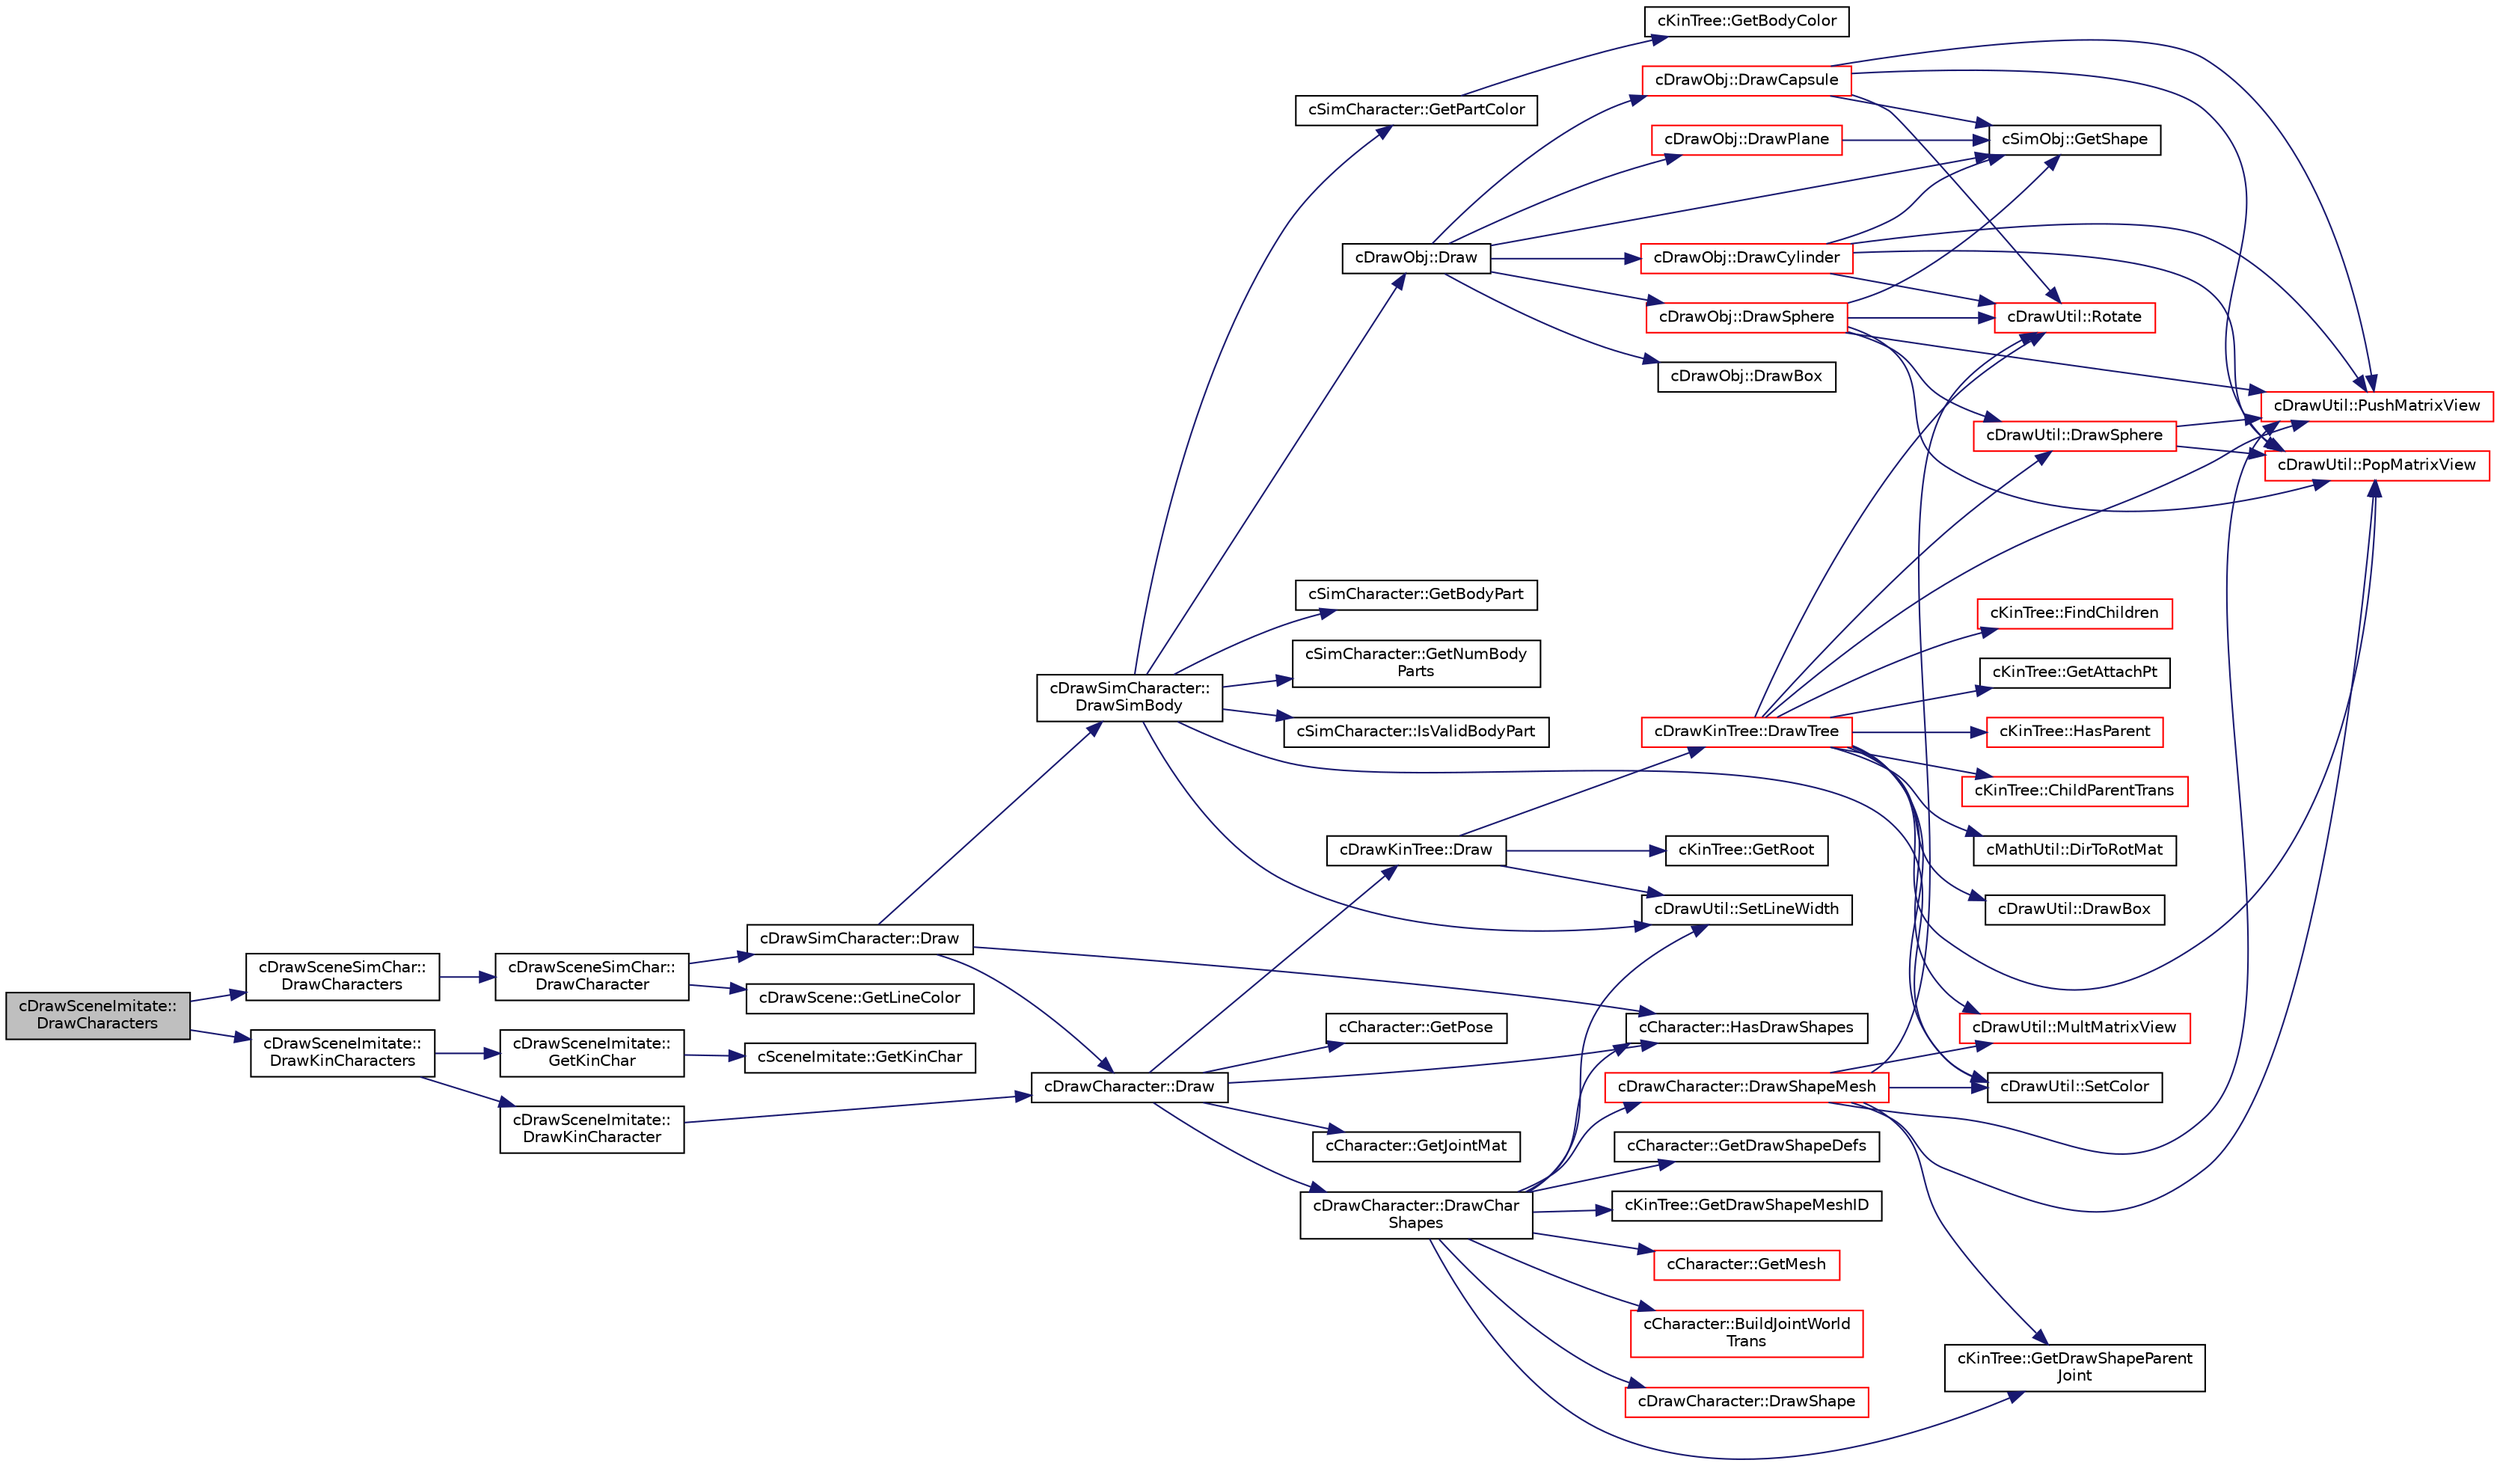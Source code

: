 digraph "cDrawSceneImitate::DrawCharacters"
{
 // LATEX_PDF_SIZE
  edge [fontname="Helvetica",fontsize="10",labelfontname="Helvetica",labelfontsize="10"];
  node [fontname="Helvetica",fontsize="10",shape=record];
  rankdir="LR";
  Node1 [label="cDrawSceneImitate::\lDrawCharacters",height=0.2,width=0.4,color="black", fillcolor="grey75", style="filled", fontcolor="black",tooltip=" "];
  Node1 -> Node2 [color="midnightblue",fontsize="10",style="solid",fontname="Helvetica"];
  Node2 [label="cDrawSceneSimChar::\lDrawCharacters",height=0.2,width=0.4,color="black", fillcolor="white", style="filled",URL="$classc_draw_scene_sim_char.html#a42c219313900b7bb670e339ca1e9fdea",tooltip=" "];
  Node2 -> Node3 [color="midnightblue",fontsize="10",style="solid",fontname="Helvetica"];
  Node3 [label="cDrawSceneSimChar::\lDrawCharacter",height=0.2,width=0.4,color="black", fillcolor="white", style="filled",URL="$classc_draw_scene_sim_char.html#a09e34a109f247453e5e135a60867a43c",tooltip=" "];
  Node3 -> Node4 [color="midnightblue",fontsize="10",style="solid",fontname="Helvetica"];
  Node4 [label="cDrawSimCharacter::Draw",height=0.2,width=0.4,color="black", fillcolor="white", style="filled",URL="$classc_draw_sim_character.html#a9f0a67297252bd88282ad212bf032733",tooltip=" "];
  Node4 -> Node5 [color="midnightblue",fontsize="10",style="solid",fontname="Helvetica"];
  Node5 [label="cDrawCharacter::Draw",height=0.2,width=0.4,color="black", fillcolor="white", style="filled",URL="$classc_draw_character.html#a85afe23957fc54b3d058f91770b2537e",tooltip=" "];
  Node5 -> Node6 [color="midnightblue",fontsize="10",style="solid",fontname="Helvetica"];
  Node6 [label="cDrawKinTree::Draw",height=0.2,width=0.4,color="black", fillcolor="white", style="filled",URL="$classc_draw_kin_tree.html#a8152937a4528ee5cc347b252fed16a3f",tooltip=" "];
  Node6 -> Node7 [color="midnightblue",fontsize="10",style="solid",fontname="Helvetica"];
  Node7 [label="cDrawKinTree::DrawTree",height=0.2,width=0.4,color="red", fillcolor="white", style="filled",URL="$classc_draw_kin_tree.html#a3ac3fbab30458f7a0fd843c18e10885b",tooltip=" "];
  Node7 -> Node8 [color="midnightblue",fontsize="10",style="solid",fontname="Helvetica"];
  Node8 [label="cKinTree::ChildParentTrans",height=0.2,width=0.4,color="red", fillcolor="white", style="filled",URL="$classc_kin_tree.html#a128b028d804ebd233a3cf65eeffd843a",tooltip=" "];
  Node7 -> Node31 [color="midnightblue",fontsize="10",style="solid",fontname="Helvetica"];
  Node31 [label="cMathUtil::DirToRotMat",height=0.2,width=0.4,color="black", fillcolor="white", style="filled",URL="$classc_math_util.html#a6c5d013c4019059b4c5a7d6b740cee5a",tooltip=" "];
  Node7 -> Node32 [color="midnightblue",fontsize="10",style="solid",fontname="Helvetica"];
  Node32 [label="cDrawUtil::DrawBox",height=0.2,width=0.4,color="black", fillcolor="white", style="filled",URL="$classc_draw_util.html#a92534f236083fbaf2429dafbe0a3fd54",tooltip=" "];
  Node7 -> Node33 [color="midnightblue",fontsize="10",style="solid",fontname="Helvetica"];
  Node33 [label="cDrawUtil::DrawSphere",height=0.2,width=0.4,color="red", fillcolor="white", style="filled",URL="$classc_draw_util.html#a4cb49515f4c561c95dafcea3f7b2a0cb",tooltip=" "];
  Node33 -> Node34 [color="midnightblue",fontsize="10",style="solid",fontname="Helvetica"];
  Node34 [label="cDrawUtil::PopMatrixView",height=0.2,width=0.4,color="red", fillcolor="white", style="filled",URL="$classc_draw_util.html#a8bec79da8550795d4b4966a94af7cf51",tooltip=" "];
  Node33 -> Node36 [color="midnightblue",fontsize="10",style="solid",fontname="Helvetica"];
  Node36 [label="cDrawUtil::PushMatrixView",height=0.2,width=0.4,color="red", fillcolor="white", style="filled",URL="$classc_draw_util.html#a166a3c9df5df3cb262d090cb2aaba33b",tooltip=" "];
  Node7 -> Node40 [color="midnightblue",fontsize="10",style="solid",fontname="Helvetica"];
  Node40 [label="cKinTree::FindChildren",height=0.2,width=0.4,color="red", fillcolor="white", style="filled",URL="$classc_kin_tree.html#a6d9d31904b50f46c2b1195e611532943",tooltip=" "];
  Node7 -> Node11 [color="midnightblue",fontsize="10",style="solid",fontname="Helvetica"];
  Node11 [label="cKinTree::GetAttachPt",height=0.2,width=0.4,color="black", fillcolor="white", style="filled",URL="$classc_kin_tree.html#af5c8cecbb9e27eec19f1510933cfe26d",tooltip=" "];
  Node7 -> Node29 [color="midnightblue",fontsize="10",style="solid",fontname="Helvetica"];
  Node29 [label="cKinTree::HasParent",height=0.2,width=0.4,color="red", fillcolor="white", style="filled",URL="$classc_kin_tree.html#a434aca959d5ef55a491381c7b8d90527",tooltip=" "];
  Node7 -> Node42 [color="midnightblue",fontsize="10",style="solid",fontname="Helvetica"];
  Node42 [label="cDrawUtil::MultMatrixView",height=0.2,width=0.4,color="red", fillcolor="white", style="filled",URL="$classc_draw_util.html#aa01624e1ccc51c5a2e69fb1ad8cea7f7",tooltip=" "];
  Node7 -> Node34 [color="midnightblue",fontsize="10",style="solid",fontname="Helvetica"];
  Node7 -> Node36 [color="midnightblue",fontsize="10",style="solid",fontname="Helvetica"];
  Node7 -> Node44 [color="midnightblue",fontsize="10",style="solid",fontname="Helvetica"];
  Node44 [label="cDrawUtil::Rotate",height=0.2,width=0.4,color="red", fillcolor="white", style="filled",URL="$classc_draw_util.html#a4f7570c5620a3429f43f0e92055ed771",tooltip=" "];
  Node7 -> Node47 [color="midnightblue",fontsize="10",style="solid",fontname="Helvetica"];
  Node47 [label="cDrawUtil::SetColor",height=0.2,width=0.4,color="black", fillcolor="white", style="filled",URL="$classc_draw_util.html#a4b68878bee6cbfe53db7dc6bb9e16f70",tooltip=" "];
  Node6 -> Node21 [color="midnightblue",fontsize="10",style="solid",fontname="Helvetica"];
  Node21 [label="cKinTree::GetRoot",height=0.2,width=0.4,color="black", fillcolor="white", style="filled",URL="$classc_kin_tree.html#a81b9799b03d32762ac820eb0886f369c",tooltip=" "];
  Node6 -> Node50 [color="midnightblue",fontsize="10",style="solid",fontname="Helvetica"];
  Node50 [label="cDrawUtil::SetLineWidth",height=0.2,width=0.4,color="black", fillcolor="white", style="filled",URL="$classc_draw_util.html#ade38eab887ec0dfe4b8f407474cb79a5",tooltip=" "];
  Node5 -> Node51 [color="midnightblue",fontsize="10",style="solid",fontname="Helvetica"];
  Node51 [label="cDrawCharacter::DrawChar\lShapes",height=0.2,width=0.4,color="black", fillcolor="white", style="filled",URL="$classc_draw_character.html#a039230192a7c9a1880476d0130fb7bcf",tooltip=" "];
  Node51 -> Node52 [color="midnightblue",fontsize="10",style="solid",fontname="Helvetica"];
  Node52 [label="cCharacter::BuildJointWorld\lTrans",height=0.2,width=0.4,color="red", fillcolor="white", style="filled",URL="$classc_character.html#a41648e406d0a2e868382f1708568cf00",tooltip=" "];
  Node51 -> Node54 [color="midnightblue",fontsize="10",style="solid",fontname="Helvetica"];
  Node54 [label="cDrawCharacter::DrawShape",height=0.2,width=0.4,color="red", fillcolor="white", style="filled",URL="$classc_draw_character.html#a8c428b4d9021e6f57f540e2bfa5d9311",tooltip=" "];
  Node51 -> Node71 [color="midnightblue",fontsize="10",style="solid",fontname="Helvetica"];
  Node71 [label="cDrawCharacter::DrawShapeMesh",height=0.2,width=0.4,color="red", fillcolor="white", style="filled",URL="$classc_draw_character.html#a93f12b0c5489873741bbef11c65b4c8c",tooltip=" "];
  Node71 -> Node59 [color="midnightblue",fontsize="10",style="solid",fontname="Helvetica"];
  Node59 [label="cKinTree::GetDrawShapeParent\lJoint",height=0.2,width=0.4,color="black", fillcolor="white", style="filled",URL="$classc_kin_tree.html#a6d0b1dfd1e8e75fdd370a750c5322461",tooltip=" "];
  Node71 -> Node42 [color="midnightblue",fontsize="10",style="solid",fontname="Helvetica"];
  Node71 -> Node34 [color="midnightblue",fontsize="10",style="solid",fontname="Helvetica"];
  Node71 -> Node36 [color="midnightblue",fontsize="10",style="solid",fontname="Helvetica"];
  Node71 -> Node44 [color="midnightblue",fontsize="10",style="solid",fontname="Helvetica"];
  Node71 -> Node47 [color="midnightblue",fontsize="10",style="solid",fontname="Helvetica"];
  Node51 -> Node73 [color="midnightblue",fontsize="10",style="solid",fontname="Helvetica"];
  Node73 [label="cCharacter::GetDrawShapeDefs",height=0.2,width=0.4,color="black", fillcolor="white", style="filled",URL="$classc_character.html#aab218240e3b364dd8583873c3423dca2",tooltip=" "];
  Node51 -> Node74 [color="midnightblue",fontsize="10",style="solid",fontname="Helvetica"];
  Node74 [label="cKinTree::GetDrawShapeMeshID",height=0.2,width=0.4,color="black", fillcolor="white", style="filled",URL="$classc_kin_tree.html#a8c6c8f2abfad40c51caea9f4c941ce4a",tooltip=" "];
  Node51 -> Node59 [color="midnightblue",fontsize="10",style="solid",fontname="Helvetica"];
  Node51 -> Node75 [color="midnightblue",fontsize="10",style="solid",fontname="Helvetica"];
  Node75 [label="cCharacter::GetMesh",height=0.2,width=0.4,color="red", fillcolor="white", style="filled",URL="$classc_character.html#ac646bdee30317b2d2547d05954984ef6",tooltip=" "];
  Node51 -> Node77 [color="midnightblue",fontsize="10",style="solid",fontname="Helvetica"];
  Node77 [label="cCharacter::HasDrawShapes",height=0.2,width=0.4,color="black", fillcolor="white", style="filled",URL="$classc_character.html#af0e1b2235b55b42116e37c652b86dbea",tooltip=" "];
  Node51 -> Node50 [color="midnightblue",fontsize="10",style="solid",fontname="Helvetica"];
  Node5 -> Node78 [color="midnightblue",fontsize="10",style="solid",fontname="Helvetica"];
  Node78 [label="cCharacter::GetJointMat",height=0.2,width=0.4,color="black", fillcolor="white", style="filled",URL="$classc_character.html#aecf6a9809542e346342be2df552695b1",tooltip=" "];
  Node5 -> Node79 [color="midnightblue",fontsize="10",style="solid",fontname="Helvetica"];
  Node79 [label="cCharacter::GetPose",height=0.2,width=0.4,color="black", fillcolor="white", style="filled",URL="$classc_character.html#ab756a97bb9006b6eb239b2874180710e",tooltip=" "];
  Node5 -> Node77 [color="midnightblue",fontsize="10",style="solid",fontname="Helvetica"];
  Node4 -> Node80 [color="midnightblue",fontsize="10",style="solid",fontname="Helvetica"];
  Node80 [label="cDrawSimCharacter::\lDrawSimBody",height=0.2,width=0.4,color="black", fillcolor="white", style="filled",URL="$classc_draw_sim_character.html#a29c078a5934f10da9c7ccdd43bdf9fe3",tooltip=" "];
  Node80 -> Node81 [color="midnightblue",fontsize="10",style="solid",fontname="Helvetica"];
  Node81 [label="cDrawObj::Draw",height=0.2,width=0.4,color="black", fillcolor="white", style="filled",URL="$classc_draw_obj.html#a08996c16934079cf8e79238a6d7eec7c",tooltip=" "];
  Node81 -> Node82 [color="midnightblue",fontsize="10",style="solid",fontname="Helvetica"];
  Node82 [label="cDrawObj::DrawBox",height=0.2,width=0.4,color="black", fillcolor="white", style="filled",URL="$classc_draw_obj.html#af1722476b091dd311ef469736e26be75",tooltip=" "];
  Node81 -> Node83 [color="midnightblue",fontsize="10",style="solid",fontname="Helvetica"];
  Node83 [label="cDrawObj::DrawCapsule",height=0.2,width=0.4,color="red", fillcolor="white", style="filled",URL="$classc_draw_obj.html#aa6bf42a5d2a790ce05d3cf588696fe42",tooltip=" "];
  Node83 -> Node87 [color="midnightblue",fontsize="10",style="solid",fontname="Helvetica"];
  Node87 [label="cSimObj::GetShape",height=0.2,width=0.4,color="black", fillcolor="white", style="filled",URL="$classc_sim_obj.html#aff15bf6696e8dd24ff98f976aabd82d4",tooltip=" "];
  Node83 -> Node34 [color="midnightblue",fontsize="10",style="solid",fontname="Helvetica"];
  Node83 -> Node36 [color="midnightblue",fontsize="10",style="solid",fontname="Helvetica"];
  Node83 -> Node44 [color="midnightblue",fontsize="10",style="solid",fontname="Helvetica"];
  Node81 -> Node89 [color="midnightblue",fontsize="10",style="solid",fontname="Helvetica"];
  Node89 [label="cDrawObj::DrawCylinder",height=0.2,width=0.4,color="red", fillcolor="white", style="filled",URL="$classc_draw_obj.html#ab5d83a43a11535e5f48286814ea34aa0",tooltip=" "];
  Node89 -> Node87 [color="midnightblue",fontsize="10",style="solid",fontname="Helvetica"];
  Node89 -> Node34 [color="midnightblue",fontsize="10",style="solid",fontname="Helvetica"];
  Node89 -> Node36 [color="midnightblue",fontsize="10",style="solid",fontname="Helvetica"];
  Node89 -> Node44 [color="midnightblue",fontsize="10",style="solid",fontname="Helvetica"];
  Node81 -> Node90 [color="midnightblue",fontsize="10",style="solid",fontname="Helvetica"];
  Node90 [label="cDrawObj::DrawPlane",height=0.2,width=0.4,color="red", fillcolor="white", style="filled",URL="$classc_draw_obj.html#a014d646f51a7c6e6c04f28aaae9cbc99",tooltip=" "];
  Node90 -> Node87 [color="midnightblue",fontsize="10",style="solid",fontname="Helvetica"];
  Node81 -> Node94 [color="midnightblue",fontsize="10",style="solid",fontname="Helvetica"];
  Node94 [label="cDrawObj::DrawSphere",height=0.2,width=0.4,color="red", fillcolor="white", style="filled",URL="$classc_draw_obj.html#a8a1380aef5244c53b89f8da06268f982",tooltip=" "];
  Node94 -> Node33 [color="midnightblue",fontsize="10",style="solid",fontname="Helvetica"];
  Node94 -> Node87 [color="midnightblue",fontsize="10",style="solid",fontname="Helvetica"];
  Node94 -> Node34 [color="midnightblue",fontsize="10",style="solid",fontname="Helvetica"];
  Node94 -> Node36 [color="midnightblue",fontsize="10",style="solid",fontname="Helvetica"];
  Node94 -> Node44 [color="midnightblue",fontsize="10",style="solid",fontname="Helvetica"];
  Node81 -> Node87 [color="midnightblue",fontsize="10",style="solid",fontname="Helvetica"];
  Node80 -> Node95 [color="midnightblue",fontsize="10",style="solid",fontname="Helvetica"];
  Node95 [label="cSimCharacter::GetBodyPart",height=0.2,width=0.4,color="black", fillcolor="white", style="filled",URL="$classc_sim_character.html#aa57c20d16c43f380913c9d289cfe2a66",tooltip=" "];
  Node80 -> Node96 [color="midnightblue",fontsize="10",style="solid",fontname="Helvetica"];
  Node96 [label="cSimCharacter::GetNumBody\lParts",height=0.2,width=0.4,color="black", fillcolor="white", style="filled",URL="$classc_sim_character.html#aa89bcdac2f31c2cad0cfb8a697d80330",tooltip=" "];
  Node80 -> Node97 [color="midnightblue",fontsize="10",style="solid",fontname="Helvetica"];
  Node97 [label="cSimCharacter::GetPartColor",height=0.2,width=0.4,color="black", fillcolor="white", style="filled",URL="$classc_sim_character.html#a53b0f1ca3bac61eed6cb787feabcfe49",tooltip=" "];
  Node97 -> Node98 [color="midnightblue",fontsize="10",style="solid",fontname="Helvetica"];
  Node98 [label="cKinTree::GetBodyColor",height=0.2,width=0.4,color="black", fillcolor="white", style="filled",URL="$classc_kin_tree.html#a70b8a27284dd2aad073017367e200445",tooltip=" "];
  Node80 -> Node99 [color="midnightblue",fontsize="10",style="solid",fontname="Helvetica"];
  Node99 [label="cSimCharacter::IsValidBodyPart",height=0.2,width=0.4,color="black", fillcolor="white", style="filled",URL="$classc_sim_character.html#af3b06c9e7a66f1f037d547455abee55f",tooltip=" "];
  Node80 -> Node47 [color="midnightblue",fontsize="10",style="solid",fontname="Helvetica"];
  Node80 -> Node50 [color="midnightblue",fontsize="10",style="solid",fontname="Helvetica"];
  Node4 -> Node77 [color="midnightblue",fontsize="10",style="solid",fontname="Helvetica"];
  Node3 -> Node100 [color="midnightblue",fontsize="10",style="solid",fontname="Helvetica"];
  Node100 [label="cDrawScene::GetLineColor",height=0.2,width=0.4,color="black", fillcolor="white", style="filled",URL="$classc_draw_scene.html#a683b3c9703398ee135f0d86fabe7b91e",tooltip=" "];
  Node1 -> Node101 [color="midnightblue",fontsize="10",style="solid",fontname="Helvetica"];
  Node101 [label="cDrawSceneImitate::\lDrawKinCharacters",height=0.2,width=0.4,color="black", fillcolor="white", style="filled",URL="$classc_draw_scene_imitate.html#a5a679d121195c8478cf0090a8016083a",tooltip=" "];
  Node101 -> Node102 [color="midnightblue",fontsize="10",style="solid",fontname="Helvetica"];
  Node102 [label="cDrawSceneImitate::\lDrawKinCharacter",height=0.2,width=0.4,color="black", fillcolor="white", style="filled",URL="$classc_draw_scene_imitate.html#a410cacbc8a5923ba4651044e89d68909",tooltip=" "];
  Node102 -> Node5 [color="midnightblue",fontsize="10",style="solid",fontname="Helvetica"];
  Node101 -> Node103 [color="midnightblue",fontsize="10",style="solid",fontname="Helvetica"];
  Node103 [label="cDrawSceneImitate::\lGetKinChar",height=0.2,width=0.4,color="black", fillcolor="white", style="filled",URL="$classc_draw_scene_imitate.html#a4f4d79e916b0238abadfe820b56f308e",tooltip=" "];
  Node103 -> Node104 [color="midnightblue",fontsize="10",style="solid",fontname="Helvetica"];
  Node104 [label="cSceneImitate::GetKinChar",height=0.2,width=0.4,color="black", fillcolor="white", style="filled",URL="$classc_scene_imitate.html#a712921943778a0f7631ac723f42f3fc1",tooltip=" "];
}
